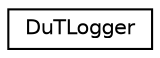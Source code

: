 digraph "Graphical Class Hierarchy"
{
 // LATEX_PDF_SIZE
  edge [fontname="Helvetica",fontsize="10",labelfontname="Helvetica",labelfontsize="10"];
  node [fontname="Helvetica",fontsize="10",shape=record];
  rankdir="LR";
  Node0 [label="DuTLogger",height=0.2,width=0.4,color="black", fillcolor="white", style="filled",URL="$classDuTLogger.html",tooltip=" "];
}
